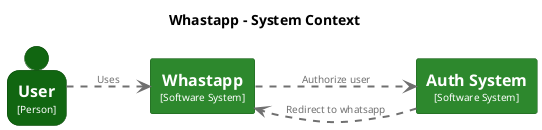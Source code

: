 @startuml
set separator none
title Whastapp - System Context

left to right direction

skinparam {
  arrowFontSize 10
  defaultTextAlignment center
  wrapWidth 200
  maxMessageSize 100
}

hide stereotype

skinparam rectangle<<AuthSystem>> {
  BackgroundColor #2d882d
  FontColor #ffffff
  BorderColor #1f5f1f
  shadowing false
}
skinparam person<<User>> {
  BackgroundColor #116611
  FontColor #ffffff
  BorderColor #0b470b
  shadowing false
}
skinparam rectangle<<Whastapp>> {
  BackgroundColor #2d882d
  FontColor #ffffff
  BorderColor #1f5f1f
  shadowing false
}

person "==User\n<size:10>[Person]</size>" <<User>> as User
rectangle "==Auth System\n<size:10>[Software System]</size>" <<AuthSystem>> as AuthSystem
rectangle "==Whastapp\n<size:10>[Software System]</size>" <<Whastapp>> as Whastapp

User .[#707070,thickness=2].> Whastapp : "<color:#707070>Uses"
AuthSystem .[#707070,thickness=2].> Whastapp : "<color:#707070>Redirect to whatsapp"
Whastapp .[#707070,thickness=2].> AuthSystem : "<color:#707070>Authorize user"
@enduml